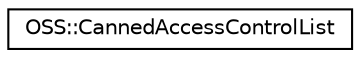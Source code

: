 digraph "类继承关系图"
{
  edge [fontname="Helvetica",fontsize="10",labelfontname="Helvetica",labelfontsize="10"];
  node [fontname="Helvetica",fontsize="10",shape=record];
  rankdir="LR";
  Node1 [label="OSS::CannedAccessControlList",height=0.2,width=0.4,color="black", fillcolor="white", style="filled",URL="$class_o_s_s_1_1_canned_access_control_list.html"];
}
